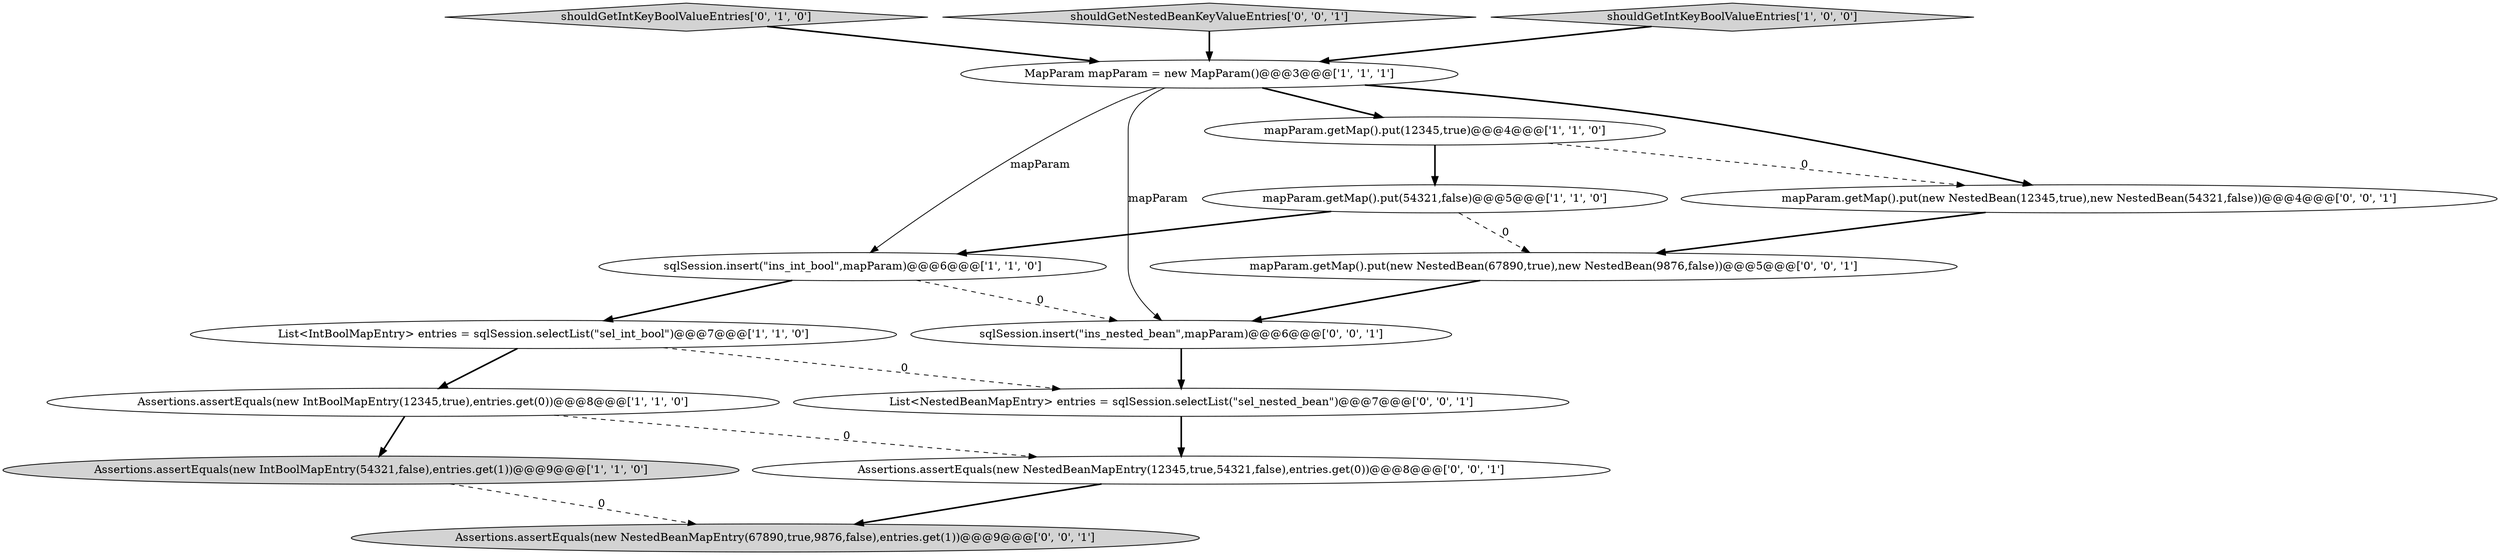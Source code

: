 digraph {
0 [style = filled, label = "sqlSession.insert(\"ins_int_bool\",mapParam)@@@6@@@['1', '1', '0']", fillcolor = white, shape = ellipse image = "AAA0AAABBB1BBB"];
11 [style = filled, label = "Assertions.assertEquals(new NestedBeanMapEntry(12345,true,54321,false),entries.get(0))@@@8@@@['0', '0', '1']", fillcolor = white, shape = ellipse image = "AAA0AAABBB3BBB"];
3 [style = filled, label = "Assertions.assertEquals(new IntBoolMapEntry(54321,false),entries.get(1))@@@9@@@['1', '1', '0']", fillcolor = lightgray, shape = ellipse image = "AAA0AAABBB1BBB"];
8 [style = filled, label = "shouldGetIntKeyBoolValueEntries['0', '1', '0']", fillcolor = lightgray, shape = diamond image = "AAA0AAABBB2BBB"];
10 [style = filled, label = "Assertions.assertEquals(new NestedBeanMapEntry(67890,true,9876,false),entries.get(1))@@@9@@@['0', '0', '1']", fillcolor = lightgray, shape = ellipse image = "AAA0AAABBB3BBB"];
1 [style = filled, label = "Assertions.assertEquals(new IntBoolMapEntry(12345,true),entries.get(0))@@@8@@@['1', '1', '0']", fillcolor = white, shape = ellipse image = "AAA0AAABBB1BBB"];
12 [style = filled, label = "List<NestedBeanMapEntry> entries = sqlSession.selectList(\"sel_nested_bean\")@@@7@@@['0', '0', '1']", fillcolor = white, shape = ellipse image = "AAA0AAABBB3BBB"];
2 [style = filled, label = "List<IntBoolMapEntry> entries = sqlSession.selectList(\"sel_int_bool\")@@@7@@@['1', '1', '0']", fillcolor = white, shape = ellipse image = "AAA0AAABBB1BBB"];
15 [style = filled, label = "shouldGetNestedBeanKeyValueEntries['0', '0', '1']", fillcolor = lightgray, shape = diamond image = "AAA0AAABBB3BBB"];
4 [style = filled, label = "mapParam.getMap().put(12345,true)@@@4@@@['1', '1', '0']", fillcolor = white, shape = ellipse image = "AAA0AAABBB1BBB"];
9 [style = filled, label = "sqlSession.insert(\"ins_nested_bean\",mapParam)@@@6@@@['0', '0', '1']", fillcolor = white, shape = ellipse image = "AAA0AAABBB3BBB"];
6 [style = filled, label = "mapParam.getMap().put(54321,false)@@@5@@@['1', '1', '0']", fillcolor = white, shape = ellipse image = "AAA0AAABBB1BBB"];
7 [style = filled, label = "shouldGetIntKeyBoolValueEntries['1', '0', '0']", fillcolor = lightgray, shape = diamond image = "AAA0AAABBB1BBB"];
13 [style = filled, label = "mapParam.getMap().put(new NestedBean(67890,true),new NestedBean(9876,false))@@@5@@@['0', '0', '1']", fillcolor = white, shape = ellipse image = "AAA0AAABBB3BBB"];
14 [style = filled, label = "mapParam.getMap().put(new NestedBean(12345,true),new NestedBean(54321,false))@@@4@@@['0', '0', '1']", fillcolor = white, shape = ellipse image = "AAA0AAABBB3BBB"];
5 [style = filled, label = "MapParam mapParam = new MapParam()@@@3@@@['1', '1', '1']", fillcolor = white, shape = ellipse image = "AAA0AAABBB1BBB"];
5->0 [style = solid, label="mapParam"];
4->6 [style = bold, label=""];
2->1 [style = bold, label=""];
0->2 [style = bold, label=""];
12->11 [style = bold, label=""];
1->3 [style = bold, label=""];
6->0 [style = bold, label=""];
5->14 [style = bold, label=""];
15->5 [style = bold, label=""];
2->12 [style = dashed, label="0"];
7->5 [style = bold, label=""];
6->13 [style = dashed, label="0"];
8->5 [style = bold, label=""];
11->10 [style = bold, label=""];
1->11 [style = dashed, label="0"];
5->4 [style = bold, label=""];
4->14 [style = dashed, label="0"];
3->10 [style = dashed, label="0"];
13->9 [style = bold, label=""];
9->12 [style = bold, label=""];
0->9 [style = dashed, label="0"];
14->13 [style = bold, label=""];
5->9 [style = solid, label="mapParam"];
}
